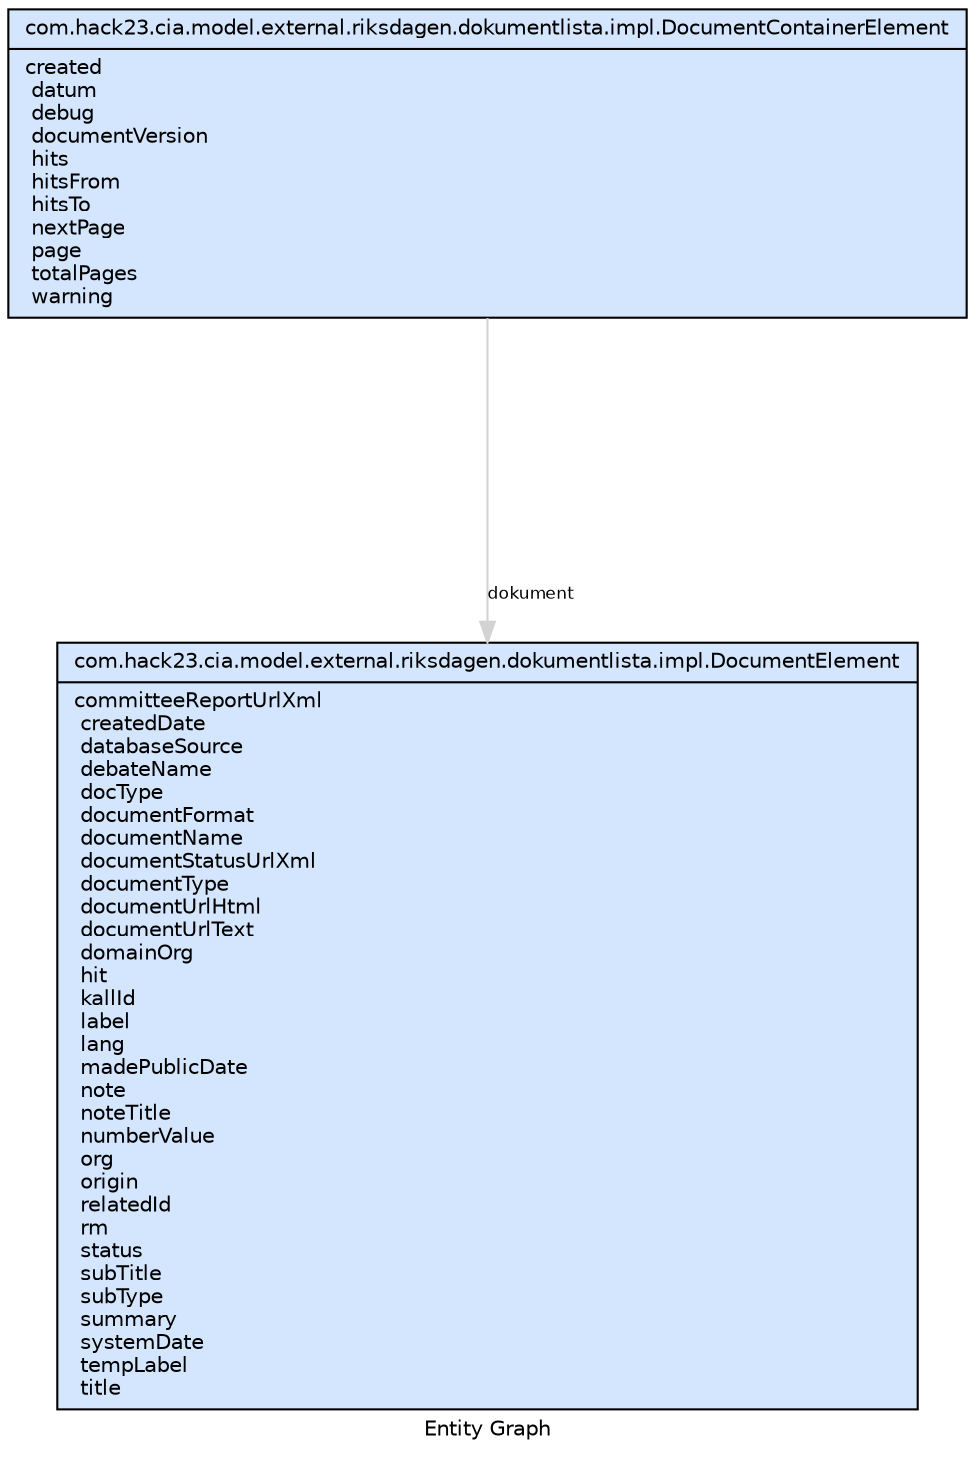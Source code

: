 digraph EntityGraph {
  compound=true;
    bgcolor="white"; 
    fontcolor="black"; fontname="Helvetica"; fontsize="10.0"; 
    ranksep="equally"; 
    label="Entity Graph"; 
    URL="http://tools.hibernate.org";
  edge [
        color="lightgrey", 
        fontcolor="black", 
        fontname="Helvetica", 
        fontsize="8.0",         
        labelangle=-25.0, 
        labeldistance=1.5
        ];
  node [
       fontcolor="black",
       fontname="Helvetica", 
       fontsize="10.0", 
       shape=record, 
       fillcolor="#D4E5FE", 
       style="solid,filled"];

  /* Node com.hack23.cia.model.external.riksdagen.dokumentlista.impl.DocumentContainerElement */
  com_dot_hack23_dot_cia_dot_model_dot_external_dot_riksdagen_dot_dokumentlista_dot_impl_dot_DocumentContainerElement [ label = "{ com\.hack23\.cia\.model\.external\.riksdagen\.dokumentlista\.impl\.DocumentContainerElement| created\l datum\l debug\l documentVersion\l hits\l hitsFrom\l hitsTo\l nextPage\l page\l totalPages\l warning\l }", URL="com/hack23/cia/model/external/riksdagen/dokumentlista/impl/DocumentContainerElement.html" ]
  /* Subclass edges for com.hack23.cia.model.external.riksdagen.dokumentlista.impl.DocumentContainerElement */
  
  /* Property edges/nodes for com_dot_hack23_dot_cia_dot_model_dot_external_dot_riksdagen_dot_dokumentlista_dot_impl_dot_DocumentContainerElement */
     
     
     
     
     com_dot_hack23_dot_cia_dot_model_dot_external_dot_riksdagen_dot_dokumentlista_dot_impl_dot_DocumentContainerElement -> com_dot_hack23_dot_cia_dot_model_dot_external_dot_riksdagen_dot_dokumentlista_dot_impl_dot_DocumentElement [ 
        label="dokument" 
        ]
     
     
     
     
     
     
     
     
  /* Node com.hack23.cia.model.external.riksdagen.dokumentlista.impl.DocumentElement */
  com_dot_hack23_dot_cia_dot_model_dot_external_dot_riksdagen_dot_dokumentlista_dot_impl_dot_DocumentElement [ label = "{ com\.hack23\.cia\.model\.external\.riksdagen\.dokumentlista\.impl\.DocumentElement| committeeReportUrlXml\l createdDate\l databaseSource\l debateName\l docType\l documentFormat\l documentName\l documentStatusUrlXml\l documentType\l documentUrlHtml\l documentUrlText\l domainOrg\l hit\l kallId\l label\l lang\l madePublicDate\l note\l noteTitle\l numberValue\l org\l origin\l relatedId\l rm\l status\l subTitle\l subType\l summary\l systemDate\l tempLabel\l title\l }", URL="com/hack23/cia/model/external/riksdagen/dokumentlista/impl/DocumentElement.html" ]
  /* Subclass edges for com.hack23.cia.model.external.riksdagen.dokumentlista.impl.DocumentElement */
  
  /* Property edges/nodes for com_dot_hack23_dot_cia_dot_model_dot_external_dot_riksdagen_dot_dokumentlista_dot_impl_dot_DocumentElement */
     
     
     
     
     
     
     
     
     
     
     
     
     
     
     
     
     
     
     
     
     
     
     
     
     
     
     
     
     
     
     

}


